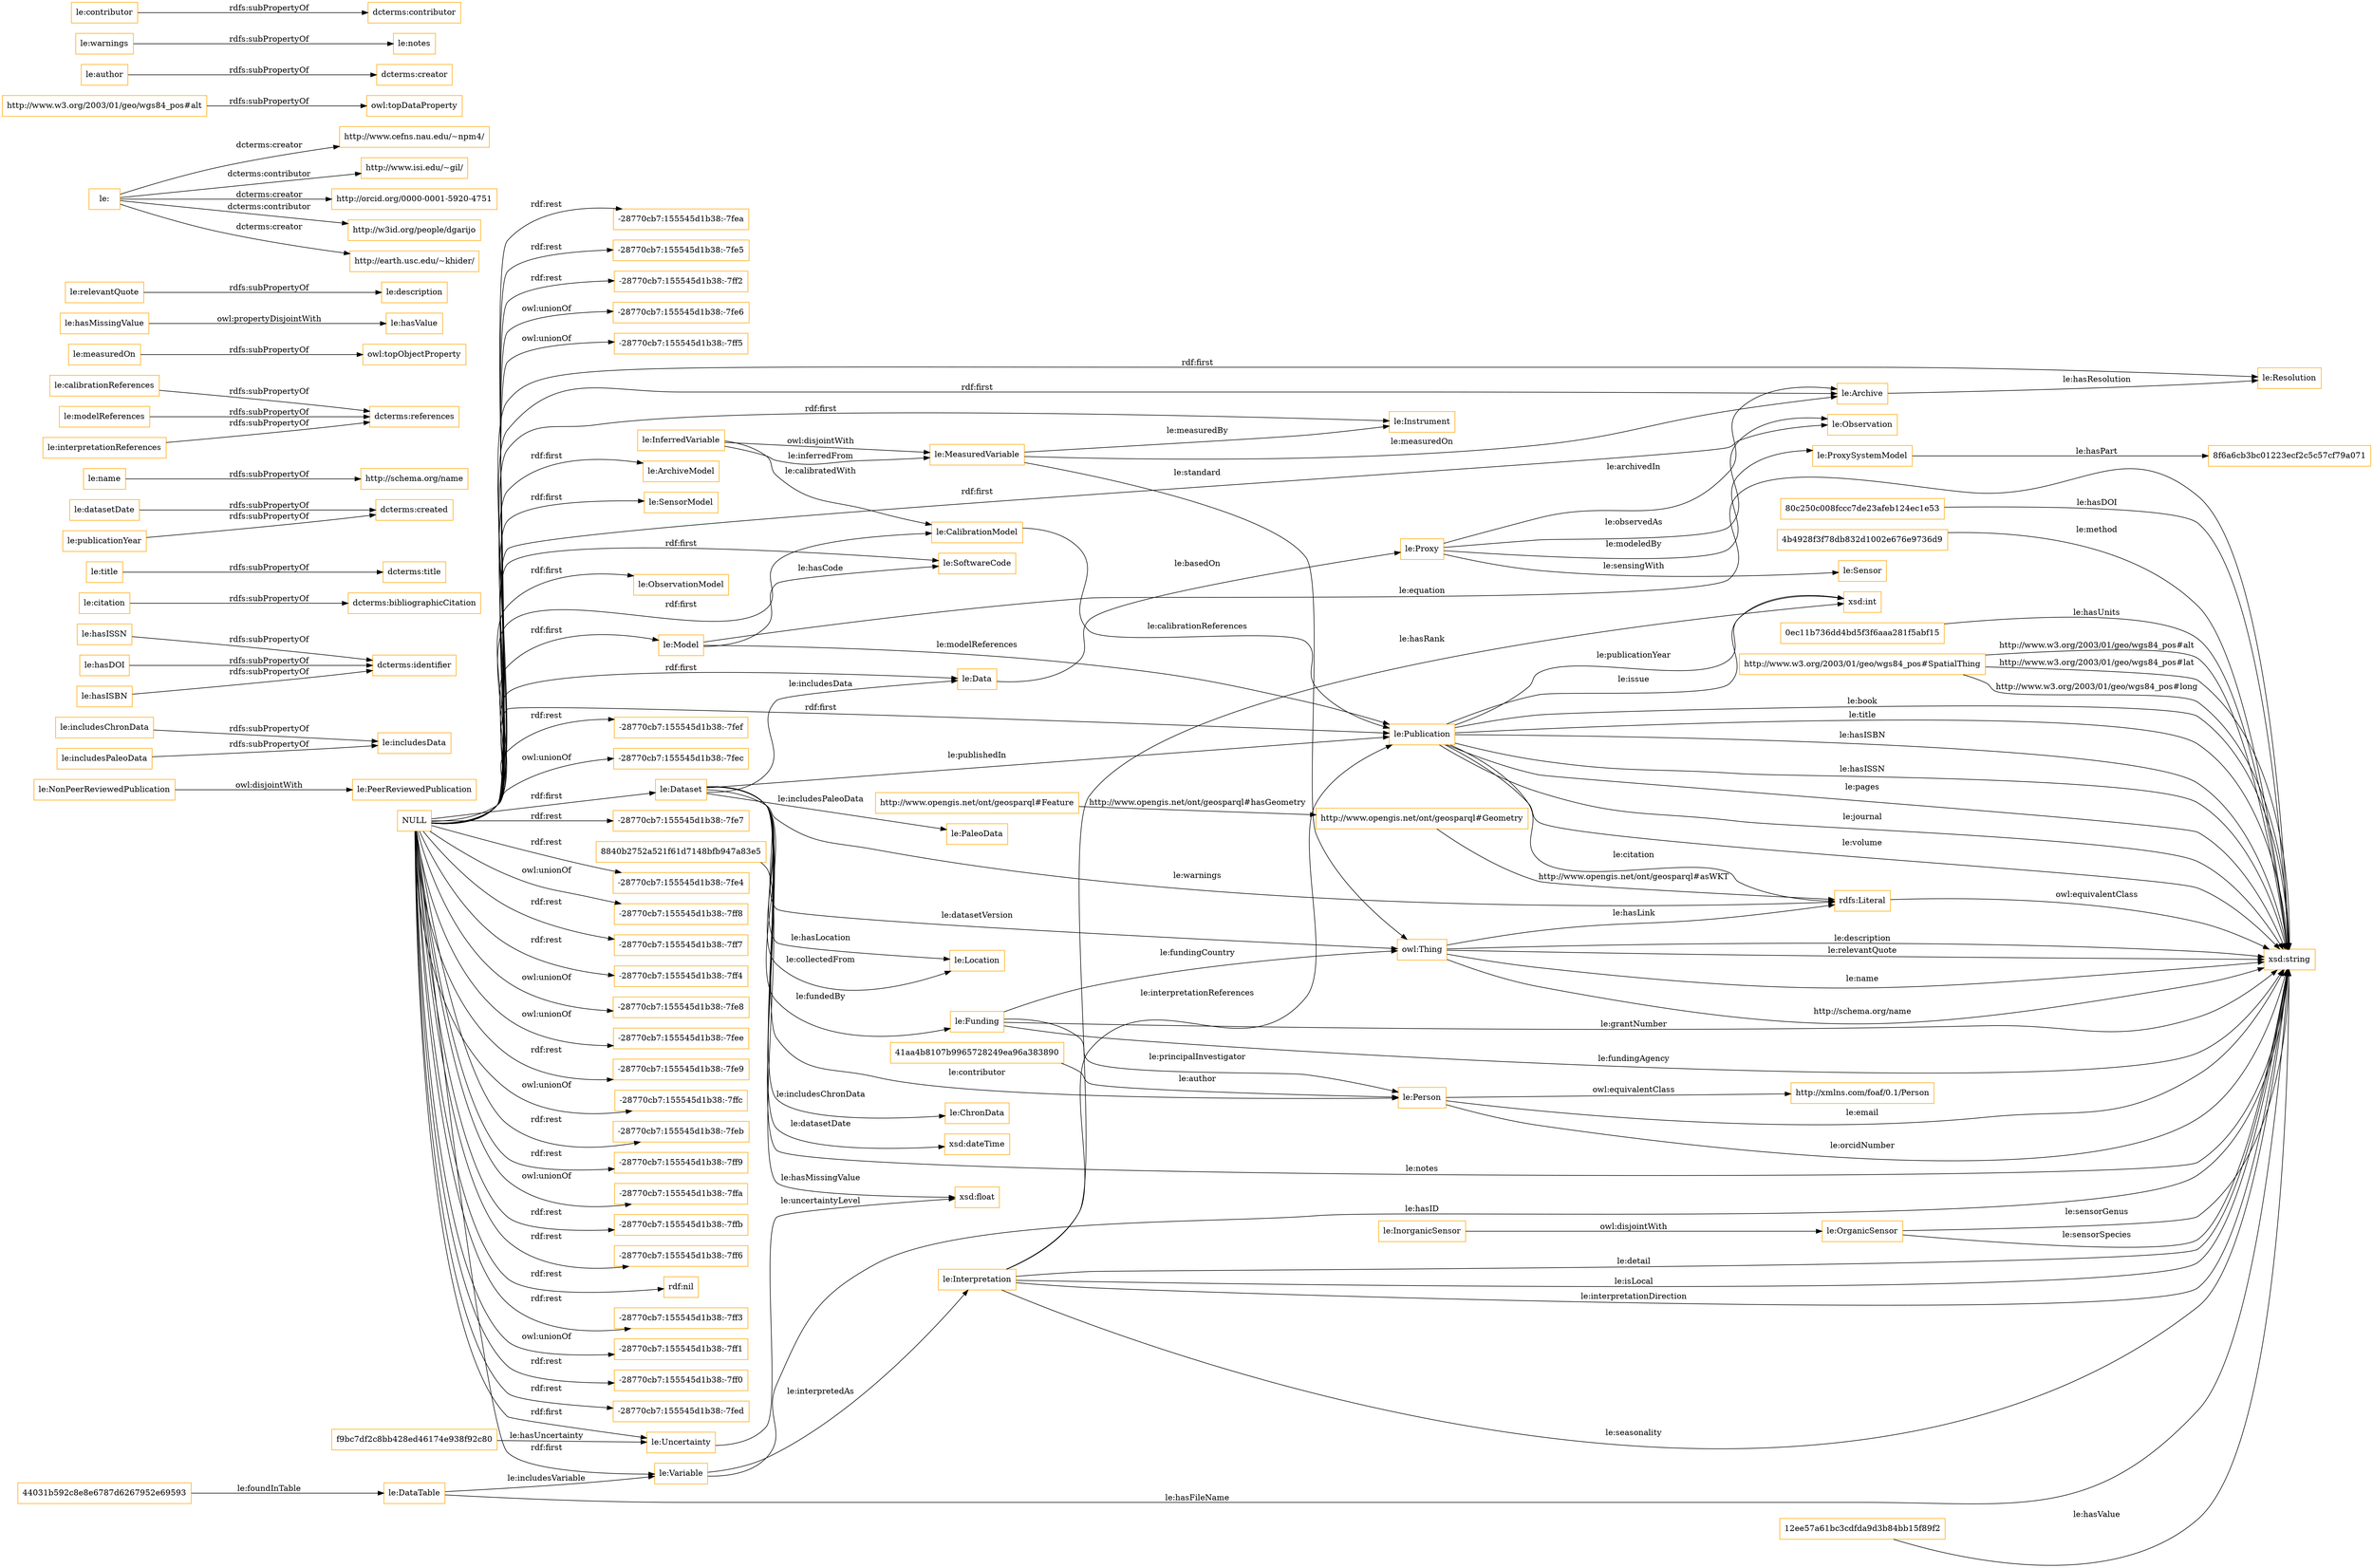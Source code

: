digraph ar2dtool_diagram { 
rankdir=LR;
size="1501"
node [shape = rectangle, color="orange"]; "le:OrganicSensor" "le:Publication" "le:Instrument" "le:Location" "le:ProxySystemModel" "le:InorganicSensor" "le:PaleoData" "le:DataTable" "le:Funding" "le:Resolution" "12ee57a61bc3cdfda9d3b84bb15f89f2" "80c250c008fccc7de23afeb124ec1e53" "http://xmlns.com/foaf/0.1/Person" "41aa4b8107b9965728249ea96a383890" "4b4928f3f78db832d1002e676e9736d9" "le:PeerReviewedPublication" "le:MeasuredVariable" "le:ChronData" "0ec11b736dd4bd5f3f6aaa281f5abf15" "http://www.opengis.net/ont/geosparql#Geometry" "le:ArchiveModel" "44031b592c8e8e6787d6267952e69593" "le:Uncertainty" "le:SoftwareCode" "http://www.w3.org/2003/01/geo/wgs84_pos#SpatialThing" "le:Interpretation" "le:SensorModel" "le:Data" "le:Proxy" "le:Variable" "le:Model" "le:ObservationModel" "le:CalibrationModel" "http://www.opengis.net/ont/geosparql#Feature" "le:Dataset" "le:Archive" "le:Sensor" "le:Person" "8840b2752a521f61d7148bfb947a83e5" "le:InferredVariable" "le:NonPeerReviewedPublication" "f9bc7df2c8bb428ed46174e938f92c80" "le:Observation" "8f6a6cb3bc01223ecf2c5c57cf79a071" ; /*classes style*/
	"le:includesChronData" -> "le:includesData" [ label = "rdfs:subPropertyOf" ];
	"le:hasISSN" -> "dcterms:identifier" [ label = "rdfs:subPropertyOf" ];
	"le:InorganicSensor" -> "le:OrganicSensor" [ label = "owl:disjointWith" ];
	"le:citation" -> "dcterms:bibliographicCitation" [ label = "rdfs:subPropertyOf" ];
	"le:title" -> "dcterms:title" [ label = "rdfs:subPropertyOf" ];
	"le:datasetDate" -> "dcterms:created" [ label = "rdfs:subPropertyOf" ];
	"le:name" -> "http://schema.org/name" [ label = "rdfs:subPropertyOf" ];
	"le:calibrationReferences" -> "dcterms:references" [ label = "rdfs:subPropertyOf" ];
	"le:hasDOI" -> "dcterms:identifier" [ label = "rdfs:subPropertyOf" ];
	"NULL" -> "-28770cb7:155545d1b38:-7fef" [ label = "rdf:rest" ];
	"NULL" -> "-28770cb7:155545d1b38:-7fec" [ label = "owl:unionOf" ];
	"NULL" -> "-28770cb7:155545d1b38:-7fe7" [ label = "rdf:rest" ];
	"NULL" -> "le:Model" [ label = "rdf:first" ];
	"NULL" -> "-28770cb7:155545d1b38:-7fe4" [ label = "rdf:rest" ];
	"NULL" -> "-28770cb7:155545d1b38:-7ff8" [ label = "owl:unionOf" ];
	"NULL" -> "-28770cb7:155545d1b38:-7ff7" [ label = "rdf:rest" ];
	"NULL" -> "le:Data" [ label = "rdf:first" ];
	"NULL" -> "-28770cb7:155545d1b38:-7ff4" [ label = "rdf:rest" ];
	"NULL" -> "-28770cb7:155545d1b38:-7fe8" [ label = "owl:unionOf" ];
	"NULL" -> "le:SoftwareCode" [ label = "rdf:first" ];
	"NULL" -> "-28770cb7:155545d1b38:-7fee" [ label = "owl:unionOf" ];
	"NULL" -> "le:CalibrationModel" [ label = "rdf:first" ];
	"NULL" -> "-28770cb7:155545d1b38:-7fe9" [ label = "rdf:rest" ];
	"NULL" -> "le:Uncertainty" [ label = "rdf:first" ];
	"NULL" -> "-28770cb7:155545d1b38:-7ffc" [ label = "owl:unionOf" ];
	"NULL" -> "-28770cb7:155545d1b38:-7feb" [ label = "rdf:rest" ];
	"NULL" -> "le:Archive" [ label = "rdf:first" ];
	"NULL" -> "-28770cb7:155545d1b38:-7ff9" [ label = "rdf:rest" ];
	"NULL" -> "-28770cb7:155545d1b38:-7ffa" [ label = "owl:unionOf" ];
	"NULL" -> "-28770cb7:155545d1b38:-7ffb" [ label = "rdf:rest" ];
	"NULL" -> "-28770cb7:155545d1b38:-7ff6" [ label = "rdf:rest" ];
	"NULL" -> "rdf:nil" [ label = "rdf:rest" ];
	"NULL" -> "le:Instrument" [ label = "rdf:first" ];
	"NULL" -> "-28770cb7:155545d1b38:-7ff3" [ label = "rdf:rest" ];
	"NULL" -> "-28770cb7:155545d1b38:-7ff1" [ label = "owl:unionOf" ];
	"NULL" -> "le:ArchiveModel" [ label = "rdf:first" ];
	"NULL" -> "le:Resolution" [ label = "rdf:first" ];
	"NULL" -> "-28770cb7:155545d1b38:-7ff0" [ label = "rdf:rest" ];
	"NULL" -> "le:ObservationModel" [ label = "rdf:first" ];
	"NULL" -> "-28770cb7:155545d1b38:-7fed" [ label = "rdf:rest" ];
	"NULL" -> "le:Variable" [ label = "rdf:first" ];
	"NULL" -> "-28770cb7:155545d1b38:-7fea" [ label = "rdf:rest" ];
	"NULL" -> "-28770cb7:155545d1b38:-7fe5" [ label = "rdf:rest" ];
	"NULL" -> "le:Dataset" [ label = "rdf:first" ];
	"NULL" -> "le:Observation" [ label = "rdf:first" ];
	"NULL" -> "le:SensorModel" [ label = "rdf:first" ];
	"NULL" -> "-28770cb7:155545d1b38:-7ff2" [ label = "rdf:rest" ];
	"NULL" -> "le:Publication" [ label = "rdf:first" ];
	"NULL" -> "-28770cb7:155545d1b38:-7fe6" [ label = "owl:unionOf" ];
	"NULL" -> "-28770cb7:155545d1b38:-7ff5" [ label = "owl:unionOf" ];
	"le:measuredOn" -> "owl:topObjectProperty" [ label = "rdfs:subPropertyOf" ];
	"le:hasMissingValue" -> "le:hasValue" [ label = "owl:propertyDisjointWith" ];
	"le:relevantQuote" -> "le:description" [ label = "rdfs:subPropertyOf" ];
	"le:" -> "http://www.cefns.nau.edu/~npm4/" [ label = "dcterms:creator" ];
	"le:" -> "http://www.isi.edu/~gil/" [ label = "dcterms:contributor" ];
	"le:" -> "http://orcid.org/0000-0001-5920-4751" [ label = "dcterms:creator" ];
	"le:" -> "http://w3id.org/people/dgarijo" [ label = "dcterms:contributor" ];
	"le:" -> "http://earth.usc.edu/~khider/" [ label = "dcterms:creator" ];
	"http://www.w3.org/2003/01/geo/wgs84_pos#alt" -> "owl:topDataProperty" [ label = "rdfs:subPropertyOf" ];
	"le:author" -> "dcterms:creator" [ label = "rdfs:subPropertyOf" ];
	"le:warnings" -> "le:notes" [ label = "rdfs:subPropertyOf" ];
	"le:modelReferences" -> "dcterms:references" [ label = "rdfs:subPropertyOf" ];
	"le:includesPaleoData" -> "le:includesData" [ label = "rdfs:subPropertyOf" ];
	"le:hasISBN" -> "dcterms:identifier" [ label = "rdfs:subPropertyOf" ];
	"le:NonPeerReviewedPublication" -> "le:PeerReviewedPublication" [ label = "owl:disjointWith" ];
	"rdfs:Literal" -> "xsd:string" [ label = "owl:equivalentClass" ];
	"le:publicationYear" -> "dcterms:created" [ label = "rdfs:subPropertyOf" ];
	"le:contributor" -> "dcterms:contributor" [ label = "rdfs:subPropertyOf" ];
	"le:InferredVariable" -> "le:MeasuredVariable" [ label = "owl:disjointWith" ];
	"le:interpretationReferences" -> "dcterms:references" [ label = "rdfs:subPropertyOf" ];
	"le:Person" -> "http://xmlns.com/foaf/0.1/Person" [ label = "owl:equivalentClass" ];
	"le:Interpretation" -> "xsd:string" [ label = "le:interpretationDirection" ];
	"8840b2752a521f61d7148bfb947a83e5" -> "xsd:float" [ label = "le:hasMissingValue" ];
	"le:Funding" -> "owl:Thing" [ label = "le:fundingCountry" ];
	"12ee57a61bc3cdfda9d3b84bb15f89f2" -> "xsd:string" [ label = "le:hasValue" ];
	"4b4928f3f78db832d1002e676e9736d9" -> "xsd:string" [ label = "le:method" ];
	"http://www.opengis.net/ont/geosparql#Geometry" -> "rdfs:Literal" [ label = "http://www.opengis.net/ont/geosparql#asWKT" ];
	"le:OrganicSensor" -> "xsd:string" [ label = "le:sensorGenus" ];
	"le:Interpretation" -> "xsd:string" [ label = "le:seasonality" ];
	"le:MeasuredVariable" -> "owl:Thing" [ label = "le:standard" ];
	"le:Dataset" -> "xsd:string" [ label = "le:notes" ];
	"le:Interpretation" -> "le:Publication" [ label = "le:interpretationReferences" ];
	"le:Publication" -> "xsd:string" [ label = "le:hasISSN" ];
	"le:Publication" -> "xsd:int" [ label = "le:publicationYear" ];
	"le:OrganicSensor" -> "xsd:string" [ label = "le:sensorSpecies" ];
	"le:Funding" -> "le:Person" [ label = "le:principalInvestigator" ];
	"le:MeasuredVariable" -> "le:Archive" [ label = "le:measuredOn" ];
	"le:Publication" -> "xsd:string" [ label = "le:pages" ];
	"le:Proxy" -> "le:Observation" [ label = "le:observedAs" ];
	"owl:Thing" -> "xsd:string" [ label = "le:name" ];
	"le:InferredVariable" -> "le:MeasuredVariable" [ label = "le:inferredFrom" ];
	"le:CalibrationModel" -> "le:Publication" [ label = "le:calibrationReferences" ];
	"le:Publication" -> "rdfs:Literal" [ label = "le:citation" ];
	"le:DataTable" -> "le:Variable" [ label = "le:includesVariable" ];
	"le:Dataset" -> "rdfs:Literal" [ label = "le:warnings" ];
	"le:Person" -> "xsd:string" [ label = "le:email" ];
	"le:Funding" -> "xsd:string" [ label = "le:fundingAgency" ];
	"le:Model" -> "le:Publication" [ label = "le:modelReferences" ];
	"owl:Thing" -> "rdfs:Literal" [ label = "le:hasLink" ];
	"le:Proxy" -> "le:Archive" [ label = "le:archivedIn" ];
	"le:Dataset" -> "le:Data" [ label = "le:includesData" ];
	"http://www.w3.org/2003/01/geo/wgs84_pos#SpatialThing" -> "xsd:string" [ label = "http://www.w3.org/2003/01/geo/wgs84_pos#lat" ];
	"le:Publication" -> "xsd:int" [ label = "le:issue" ];
	"le:InferredVariable" -> "le:CalibrationModel" [ label = "le:calibratedWith" ];
	"le:Publication" -> "xsd:string" [ label = "le:journal" ];
	"le:DataTable" -> "xsd:string" [ label = "le:hasFileName" ];
	"80c250c008fccc7de23afeb124ec1e53" -> "xsd:string" [ label = "le:hasDOI" ];
	"le:Publication" -> "xsd:string" [ label = "le:volume" ];
	"le:Dataset" -> "le:Funding" [ label = "le:fundedBy" ];
	"le:Variable" -> "xsd:string" [ label = "le:hasID" ];
	"le:Publication" -> "xsd:string" [ label = "le:book" ];
	"owl:Thing" -> "xsd:string" [ label = "http://schema.org/name" ];
	"le:Dataset" -> "le:ChronData" [ label = "le:includesChronData" ];
	"http://www.opengis.net/ont/geosparql#Feature" -> "http://www.opengis.net/ont/geosparql#Geometry" [ label = "http://www.opengis.net/ont/geosparql#hasGeometry" ];
	"f9bc7df2c8bb428ed46174e938f92c80" -> "le:Uncertainty" [ label = "le:hasUncertainty" ];
	"le:Proxy" -> "le:ProxySystemModel" [ label = "le:modeledBy" ];
	"le:Publication" -> "xsd:string" [ label = "le:title" ];
	"owl:Thing" -> "xsd:string" [ label = "le:description" ];
	"0ec11b736dd4bd5f3f6aaa281f5abf15" -> "xsd:string" [ label = "le:hasUnits" ];
	"http://www.w3.org/2003/01/geo/wgs84_pos#SpatialThing" -> "xsd:string" [ label = "http://www.w3.org/2003/01/geo/wgs84_pos#long" ];
	"http://www.w3.org/2003/01/geo/wgs84_pos#SpatialThing" -> "xsd:string" [ label = "http://www.w3.org/2003/01/geo/wgs84_pos#alt" ];
	"le:Variable" -> "le:Interpretation" [ label = "le:interpretedAs" ];
	"le:Dataset" -> "le:Publication" [ label = "le:publishedIn" ];
	"le:Person" -> "xsd:string" [ label = "le:orcidNumber" ];
	"44031b592c8e8e6787d6267952e69593" -> "le:DataTable" [ label = "le:foundInTable" ];
	"le:MeasuredVariable" -> "le:Instrument" [ label = "le:measuredBy" ];
	"le:Dataset" -> "le:Location" [ label = "le:collectedFrom" ];
	"owl:Thing" -> "xsd:string" [ label = "le:relevantQuote" ];
	"le:Interpretation" -> "xsd:string" [ label = "le:detail" ];
	"le:Dataset" -> "le:Person" [ label = "le:contributor" ];
	"le:Interpretation" -> "xsd:int" [ label = "le:hasRank" ];
	"le:Dataset" -> "le:Location" [ label = "le:hasLocation" ];
	"le:Proxy" -> "le:Sensor" [ label = "le:sensingWith" ];
	"le:Dataset" -> "owl:Thing" [ label = "le:datasetVersion" ];
	"le:Data" -> "le:Proxy" [ label = "le:basedOn" ];
	"le:Publication" -> "xsd:string" [ label = "le:hasISBN" ];
	"le:ProxySystemModel" -> "8f6a6cb3bc01223ecf2c5c57cf79a071" [ label = "le:hasPart" ];
	"le:Interpretation" -> "xsd:string" [ label = "le:isLocal" ];
	"le:Archive" -> "le:Resolution" [ label = "le:hasResolution" ];
	"le:Funding" -> "xsd:string" [ label = "le:grantNumber" ];
	"le:Uncertainty" -> "xsd:float" [ label = "le:uncertaintyLevel" ];
	"le:Model" -> "xsd:string" [ label = "le:equation" ];
	"41aa4b8107b9965728249ea96a383890" -> "le:Person" [ label = "le:author" ];
	"le:Dataset" -> "le:PaleoData" [ label = "le:includesPaleoData" ];
	"le:Model" -> "le:SoftwareCode" [ label = "le:hasCode" ];
	"le:Dataset" -> "xsd:dateTime" [ label = "le:datasetDate" ];

}
